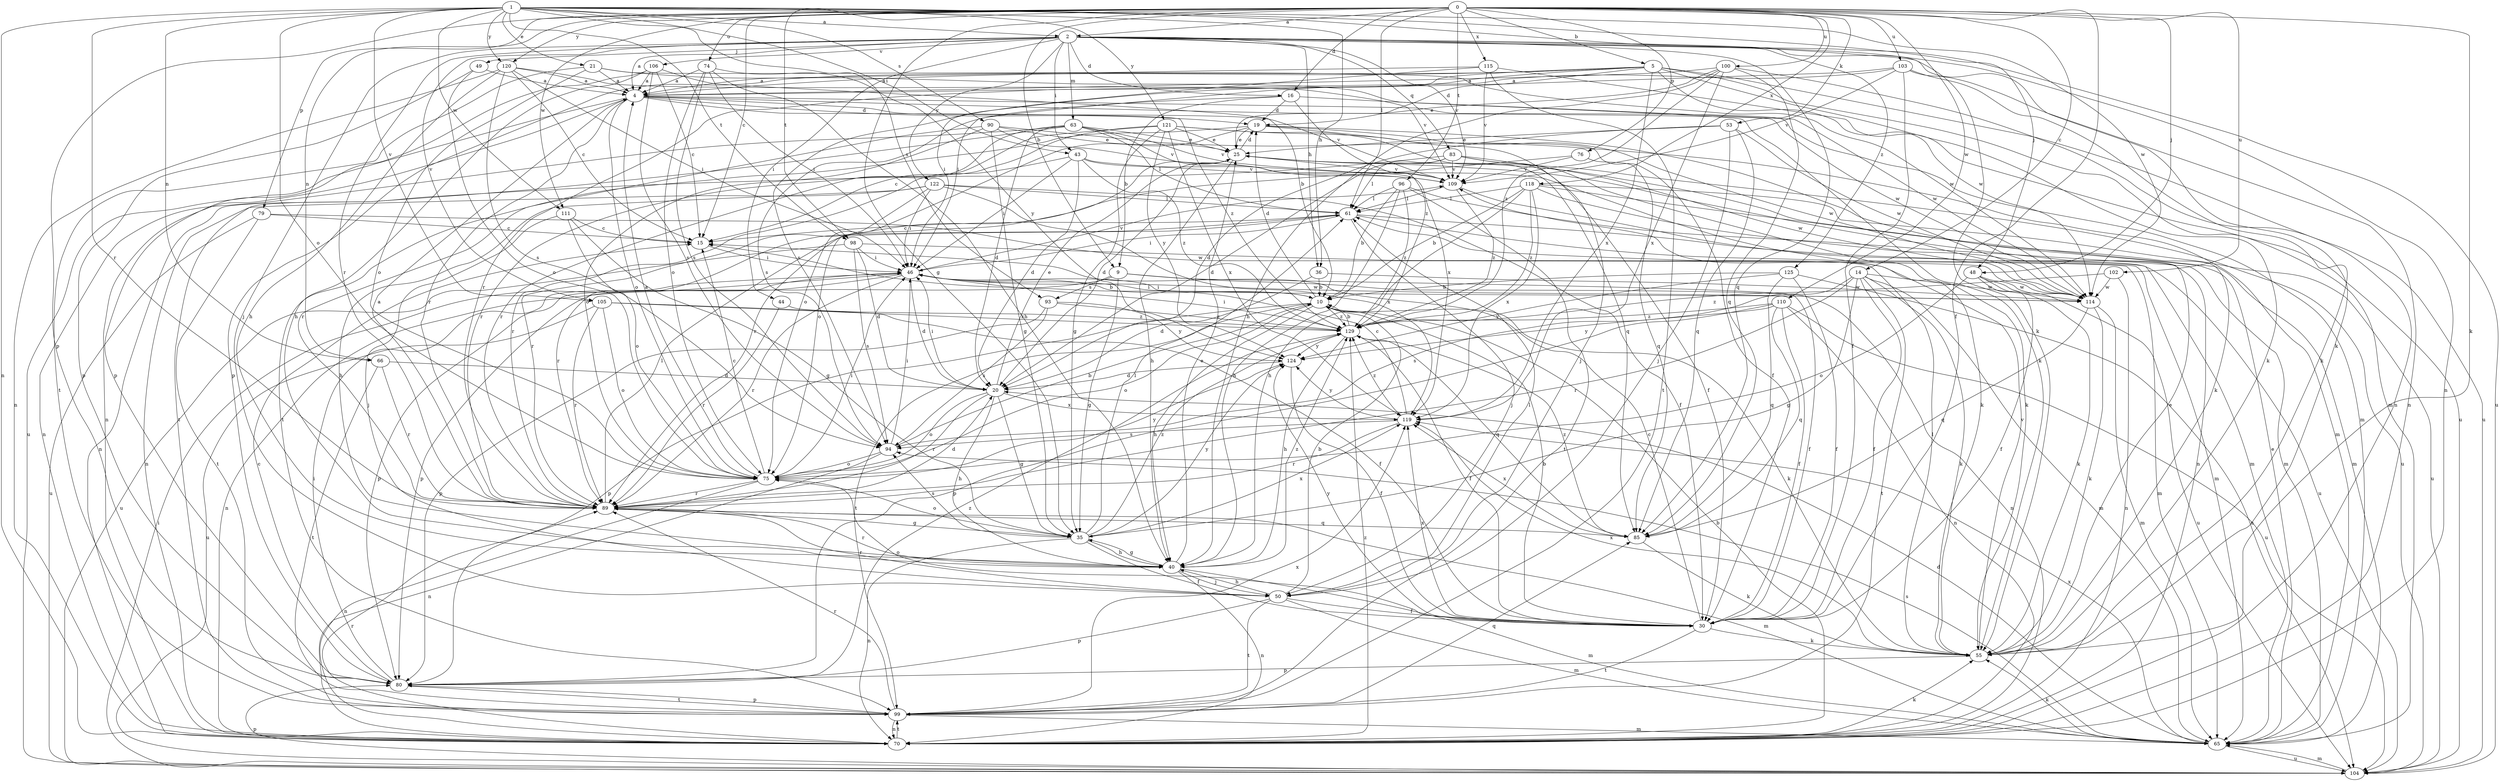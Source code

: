 strict digraph  {
0;
1;
2;
4;
5;
9;
10;
14;
15;
16;
19;
20;
21;
25;
30;
35;
36;
40;
43;
44;
46;
48;
49;
50;
53;
55;
61;
63;
65;
66;
70;
74;
75;
76;
79;
80;
83;
85;
89;
90;
93;
94;
96;
98;
99;
100;
102;
103;
104;
105;
106;
109;
110;
111;
114;
115;
118;
119;
120;
121;
122;
124;
125;
129;
0 -> 2  [label=a];
0 -> 5  [label=b];
0 -> 9  [label=b];
0 -> 14  [label=c];
0 -> 15  [label=c];
0 -> 16  [label=d];
0 -> 30  [label=f];
0 -> 35  [label=g];
0 -> 48  [label=j];
0 -> 53  [label=k];
0 -> 55  [label=k];
0 -> 61  [label=l];
0 -> 66  [label=n];
0 -> 74  [label=o];
0 -> 76  [label=p];
0 -> 79  [label=p];
0 -> 80  [label=p];
0 -> 96  [label=t];
0 -> 98  [label=t];
0 -> 100  [label=u];
0 -> 102  [label=u];
0 -> 103  [label=u];
0 -> 110  [label=w];
0 -> 111  [label=w];
0 -> 115  [label=x];
0 -> 118  [label=x];
0 -> 120  [label=y];
1 -> 2  [label=a];
1 -> 21  [label=e];
1 -> 36  [label=h];
1 -> 43  [label=i];
1 -> 48  [label=j];
1 -> 55  [label=k];
1 -> 66  [label=n];
1 -> 70  [label=n];
1 -> 75  [label=o];
1 -> 89  [label=r];
1 -> 90  [label=s];
1 -> 93  [label=s];
1 -> 98  [label=t];
1 -> 105  [label=v];
1 -> 111  [label=w];
1 -> 114  [label=w];
1 -> 120  [label=y];
1 -> 121  [label=y];
2 -> 4  [label=a];
2 -> 16  [label=d];
2 -> 36  [label=h];
2 -> 43  [label=i];
2 -> 44  [label=i];
2 -> 49  [label=j];
2 -> 50  [label=j];
2 -> 55  [label=k];
2 -> 63  [label=m];
2 -> 70  [label=n];
2 -> 83  [label=q];
2 -> 85  [label=q];
2 -> 89  [label=r];
2 -> 104  [label=u];
2 -> 105  [label=v];
2 -> 106  [label=v];
2 -> 109  [label=v];
2 -> 122  [label=y];
2 -> 125  [label=z];
4 -> 19  [label=d];
4 -> 65  [label=m];
4 -> 70  [label=n];
4 -> 75  [label=o];
4 -> 89  [label=r];
4 -> 104  [label=u];
4 -> 109  [label=v];
4 -> 114  [label=w];
4 -> 129  [label=z];
5 -> 4  [label=a];
5 -> 19  [label=d];
5 -> 46  [label=i];
5 -> 55  [label=k];
5 -> 65  [label=m];
5 -> 80  [label=p];
5 -> 89  [label=r];
5 -> 104  [label=u];
5 -> 114  [label=w];
5 -> 119  [label=x];
9 -> 30  [label=f];
9 -> 35  [label=g];
9 -> 70  [label=n];
9 -> 80  [label=p];
9 -> 93  [label=s];
10 -> 19  [label=d];
10 -> 40  [label=h];
10 -> 46  [label=i];
10 -> 55  [label=k];
10 -> 75  [label=o];
10 -> 80  [label=p];
10 -> 99  [label=t];
10 -> 129  [label=z];
14 -> 30  [label=f];
14 -> 35  [label=g];
14 -> 55  [label=k];
14 -> 65  [label=m];
14 -> 89  [label=r];
14 -> 94  [label=s];
14 -> 99  [label=t];
14 -> 114  [label=w];
15 -> 46  [label=i];
16 -> 9  [label=b];
16 -> 19  [label=d];
16 -> 94  [label=s];
16 -> 114  [label=w];
16 -> 129  [label=z];
19 -> 25  [label=e];
19 -> 50  [label=j];
19 -> 55  [label=k];
19 -> 75  [label=o];
19 -> 99  [label=t];
19 -> 114  [label=w];
20 -> 25  [label=e];
20 -> 35  [label=g];
20 -> 40  [label=h];
20 -> 46  [label=i];
20 -> 75  [label=o];
20 -> 89  [label=r];
20 -> 119  [label=x];
21 -> 4  [label=a];
21 -> 55  [label=k];
21 -> 75  [label=o];
21 -> 99  [label=t];
21 -> 114  [label=w];
25 -> 19  [label=d];
25 -> 20  [label=d];
25 -> 40  [label=h];
25 -> 75  [label=o];
25 -> 104  [label=u];
25 -> 109  [label=v];
30 -> 10  [label=b];
30 -> 15  [label=c];
30 -> 55  [label=k];
30 -> 75  [label=o];
30 -> 99  [label=t];
30 -> 119  [label=x];
30 -> 124  [label=y];
35 -> 30  [label=f];
35 -> 40  [label=h];
35 -> 61  [label=l];
35 -> 70  [label=n];
35 -> 75  [label=o];
35 -> 94  [label=s];
35 -> 119  [label=x];
35 -> 124  [label=y];
35 -> 129  [label=z];
36 -> 10  [label=b];
36 -> 20  [label=d];
36 -> 114  [label=w];
40 -> 25  [label=e];
40 -> 35  [label=g];
40 -> 50  [label=j];
40 -> 65  [label=m];
40 -> 70  [label=n];
40 -> 89  [label=r];
40 -> 129  [label=z];
43 -> 20  [label=d];
43 -> 46  [label=i];
43 -> 55  [label=k];
43 -> 89  [label=r];
43 -> 109  [label=v];
43 -> 129  [label=z];
44 -> 89  [label=r];
44 -> 129  [label=z];
46 -> 10  [label=b];
46 -> 20  [label=d];
46 -> 70  [label=n];
46 -> 80  [label=p];
46 -> 89  [label=r];
46 -> 109  [label=v];
46 -> 114  [label=w];
48 -> 30  [label=f];
48 -> 55  [label=k];
48 -> 75  [label=o];
48 -> 104  [label=u];
48 -> 114  [label=w];
49 -> 4  [label=a];
49 -> 75  [label=o];
49 -> 80  [label=p];
50 -> 10  [label=b];
50 -> 30  [label=f];
50 -> 40  [label=h];
50 -> 61  [label=l];
50 -> 65  [label=m];
50 -> 80  [label=p];
50 -> 89  [label=r];
50 -> 99  [label=t];
53 -> 20  [label=d];
53 -> 25  [label=e];
53 -> 50  [label=j];
53 -> 85  [label=q];
53 -> 114  [label=w];
55 -> 25  [label=e];
55 -> 61  [label=l];
55 -> 80  [label=p];
55 -> 109  [label=v];
55 -> 119  [label=x];
61 -> 15  [label=c];
61 -> 46  [label=i];
61 -> 50  [label=j];
61 -> 65  [label=m];
61 -> 89  [label=r];
61 -> 104  [label=u];
63 -> 20  [label=d];
63 -> 25  [label=e];
63 -> 61  [label=l];
63 -> 70  [label=n];
63 -> 89  [label=r];
63 -> 99  [label=t];
63 -> 109  [label=v];
63 -> 119  [label=x];
65 -> 20  [label=d];
65 -> 25  [label=e];
65 -> 55  [label=k];
65 -> 94  [label=s];
65 -> 104  [label=u];
65 -> 119  [label=x];
66 -> 20  [label=d];
66 -> 89  [label=r];
66 -> 99  [label=t];
70 -> 10  [label=b];
70 -> 55  [label=k];
70 -> 89  [label=r];
70 -> 99  [label=t];
70 -> 129  [label=z];
74 -> 4  [label=a];
74 -> 40  [label=h];
74 -> 46  [label=i];
74 -> 75  [label=o];
74 -> 94  [label=s];
74 -> 124  [label=y];
75 -> 4  [label=a];
75 -> 15  [label=c];
75 -> 46  [label=i];
75 -> 70  [label=n];
75 -> 89  [label=r];
75 -> 124  [label=y];
76 -> 85  [label=q];
76 -> 89  [label=r];
76 -> 109  [label=v];
79 -> 15  [label=c];
79 -> 99  [label=t];
79 -> 104  [label=u];
79 -> 114  [label=w];
80 -> 15  [label=c];
80 -> 46  [label=i];
80 -> 99  [label=t];
80 -> 129  [label=z];
83 -> 20  [label=d];
83 -> 30  [label=f];
83 -> 55  [label=k];
83 -> 61  [label=l];
83 -> 70  [label=n];
83 -> 109  [label=v];
83 -> 114  [label=w];
85 -> 55  [label=k];
85 -> 119  [label=x];
85 -> 129  [label=z];
89 -> 4  [label=a];
89 -> 20  [label=d];
89 -> 35  [label=g];
89 -> 61  [label=l];
89 -> 65  [label=m];
89 -> 85  [label=q];
90 -> 25  [label=e];
90 -> 35  [label=g];
90 -> 65  [label=m];
90 -> 75  [label=o];
90 -> 89  [label=r];
90 -> 109  [label=v];
93 -> 80  [label=p];
93 -> 94  [label=s];
93 -> 124  [label=y];
93 -> 129  [label=z];
94 -> 10  [label=b];
94 -> 46  [label=i];
94 -> 70  [label=n];
94 -> 75  [label=o];
96 -> 10  [label=b];
96 -> 40  [label=h];
96 -> 61  [label=l];
96 -> 65  [label=m];
96 -> 99  [label=t];
96 -> 129  [label=z];
98 -> 20  [label=d];
98 -> 46  [label=i];
98 -> 65  [label=m];
98 -> 94  [label=s];
98 -> 104  [label=u];
99 -> 65  [label=m];
99 -> 70  [label=n];
99 -> 80  [label=p];
99 -> 85  [label=q];
99 -> 89  [label=r];
99 -> 119  [label=x];
100 -> 4  [label=a];
100 -> 25  [label=e];
100 -> 40  [label=h];
100 -> 70  [label=n];
100 -> 85  [label=q];
100 -> 119  [label=x];
100 -> 129  [label=z];
102 -> 70  [label=n];
102 -> 114  [label=w];
102 -> 129  [label=z];
103 -> 4  [label=a];
103 -> 30  [label=f];
103 -> 55  [label=k];
103 -> 70  [label=n];
103 -> 94  [label=s];
103 -> 109  [label=v];
104 -> 46  [label=i];
104 -> 65  [label=m];
104 -> 80  [label=p];
105 -> 30  [label=f];
105 -> 75  [label=o];
105 -> 89  [label=r];
105 -> 104  [label=u];
105 -> 129  [label=z];
106 -> 4  [label=a];
106 -> 10  [label=b];
106 -> 15  [label=c];
106 -> 40  [label=h];
106 -> 80  [label=p];
106 -> 94  [label=s];
109 -> 61  [label=l];
109 -> 65  [label=m];
109 -> 129  [label=z];
110 -> 30  [label=f];
110 -> 70  [label=n];
110 -> 80  [label=p];
110 -> 85  [label=q];
110 -> 104  [label=u];
110 -> 124  [label=y];
110 -> 129  [label=z];
111 -> 15  [label=c];
111 -> 35  [label=g];
111 -> 50  [label=j];
111 -> 75  [label=o];
114 -> 46  [label=i];
114 -> 55  [label=k];
114 -> 65  [label=m];
114 -> 85  [label=q];
115 -> 4  [label=a];
115 -> 46  [label=i];
115 -> 99  [label=t];
115 -> 104  [label=u];
115 -> 109  [label=v];
118 -> 10  [label=b];
118 -> 40  [label=h];
118 -> 61  [label=l];
118 -> 65  [label=m];
118 -> 70  [label=n];
118 -> 104  [label=u];
118 -> 119  [label=x];
118 -> 129  [label=z];
119 -> 15  [label=c];
119 -> 89  [label=r];
119 -> 94  [label=s];
119 -> 124  [label=y];
119 -> 129  [label=z];
120 -> 4  [label=a];
120 -> 15  [label=c];
120 -> 40  [label=h];
120 -> 46  [label=i];
120 -> 70  [label=n];
120 -> 94  [label=s];
120 -> 109  [label=v];
121 -> 15  [label=c];
121 -> 25  [label=e];
121 -> 30  [label=f];
121 -> 35  [label=g];
121 -> 85  [label=q];
121 -> 89  [label=r];
121 -> 119  [label=x];
121 -> 124  [label=y];
122 -> 30  [label=f];
122 -> 40  [label=h];
122 -> 46  [label=i];
122 -> 61  [label=l];
122 -> 70  [label=n];
122 -> 89  [label=r];
122 -> 119  [label=x];
124 -> 20  [label=d];
124 -> 30  [label=f];
125 -> 10  [label=b];
125 -> 30  [label=f];
125 -> 85  [label=q];
125 -> 104  [label=u];
125 -> 124  [label=y];
129 -> 10  [label=b];
129 -> 30  [label=f];
129 -> 40  [label=h];
129 -> 46  [label=i];
129 -> 85  [label=q];
129 -> 124  [label=y];
}
